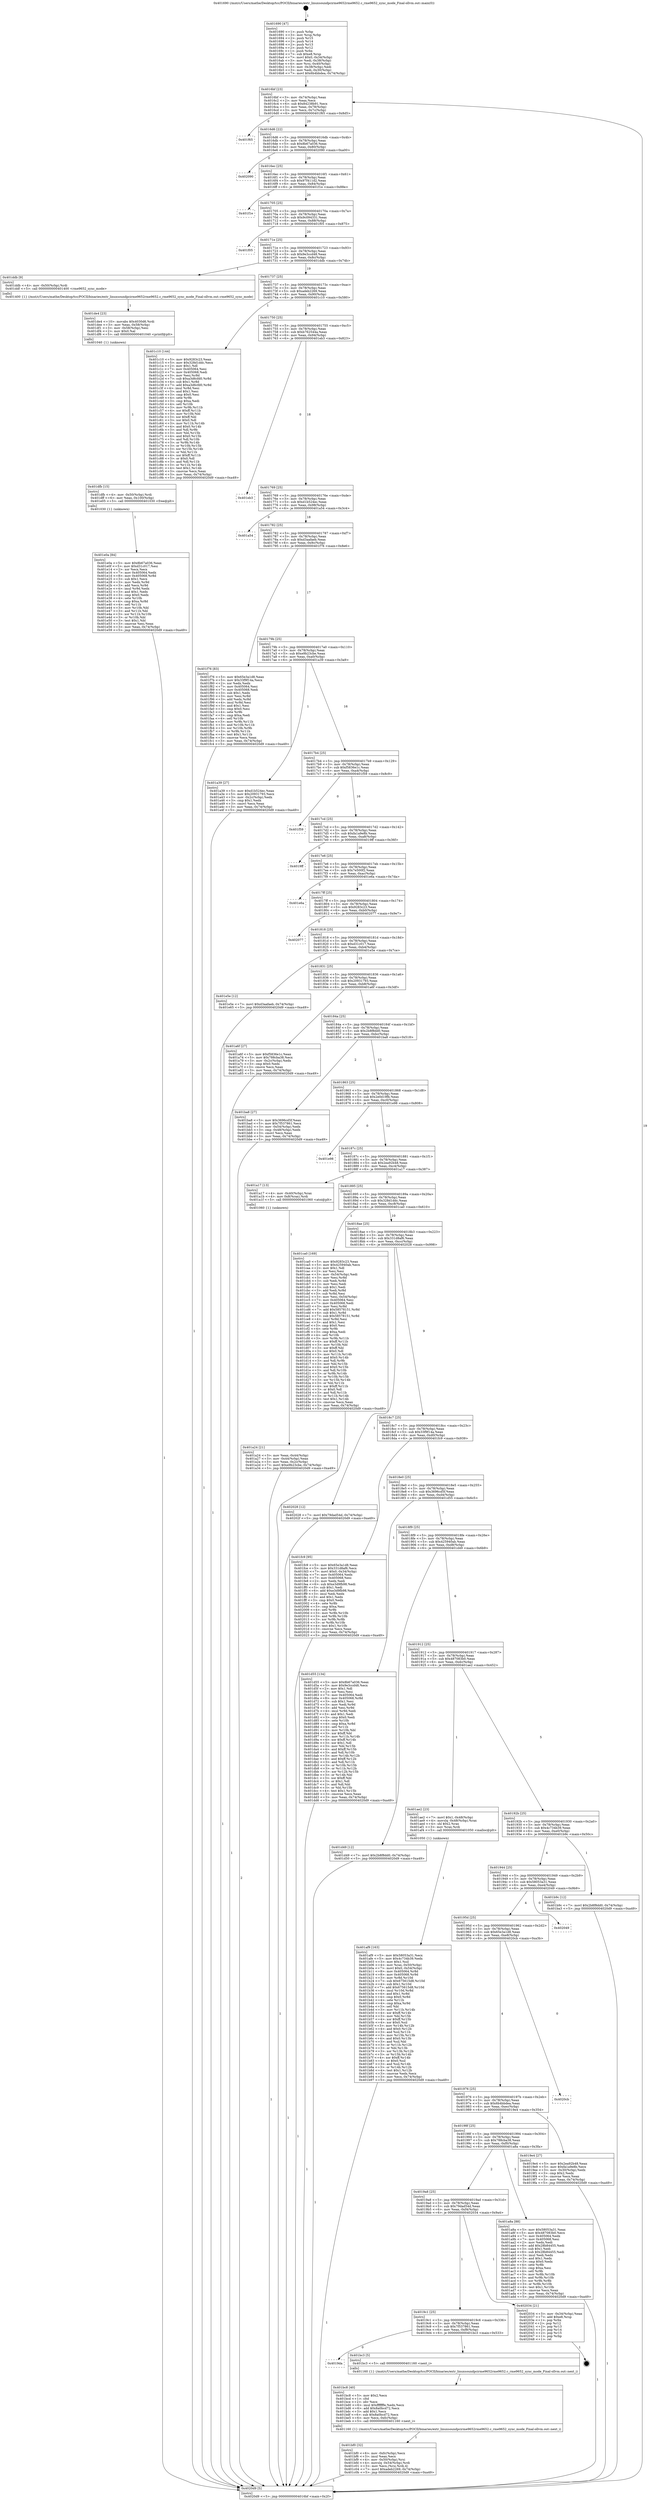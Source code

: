 digraph "0x401690" {
  label = "0x401690 (/mnt/c/Users/mathe/Desktop/tcc/POCII/binaries/extr_linuxsoundpcirme9652rme9652.c_rme9652_sync_mode_Final-ollvm.out::main(0))"
  labelloc = "t"
  node[shape=record]

  Entry [label="",width=0.3,height=0.3,shape=circle,fillcolor=black,style=filled]
  "0x4016bf" [label="{
     0x4016bf [23]\l
     | [instrs]\l
     &nbsp;&nbsp;0x4016bf \<+3\>: mov -0x74(%rbp),%eax\l
     &nbsp;&nbsp;0x4016c2 \<+2\>: mov %eax,%ecx\l
     &nbsp;&nbsp;0x4016c4 \<+6\>: sub $0x84238b91,%ecx\l
     &nbsp;&nbsp;0x4016ca \<+3\>: mov %eax,-0x78(%rbp)\l
     &nbsp;&nbsp;0x4016cd \<+3\>: mov %ecx,-0x7c(%rbp)\l
     &nbsp;&nbsp;0x4016d0 \<+6\>: je 0000000000401f65 \<main+0x8d5\>\l
  }"]
  "0x401f65" [label="{
     0x401f65\l
  }", style=dashed]
  "0x4016d6" [label="{
     0x4016d6 [22]\l
     | [instrs]\l
     &nbsp;&nbsp;0x4016d6 \<+5\>: jmp 00000000004016db \<main+0x4b\>\l
     &nbsp;&nbsp;0x4016db \<+3\>: mov -0x78(%rbp),%eax\l
     &nbsp;&nbsp;0x4016de \<+5\>: sub $0x8b67a036,%eax\l
     &nbsp;&nbsp;0x4016e3 \<+3\>: mov %eax,-0x80(%rbp)\l
     &nbsp;&nbsp;0x4016e6 \<+6\>: je 0000000000402090 \<main+0xa00\>\l
  }"]
  Exit [label="",width=0.3,height=0.3,shape=circle,fillcolor=black,style=filled,peripheries=2]
  "0x402090" [label="{
     0x402090\l
  }", style=dashed]
  "0x4016ec" [label="{
     0x4016ec [25]\l
     | [instrs]\l
     &nbsp;&nbsp;0x4016ec \<+5\>: jmp 00000000004016f1 \<main+0x61\>\l
     &nbsp;&nbsp;0x4016f1 \<+3\>: mov -0x78(%rbp),%eax\l
     &nbsp;&nbsp;0x4016f4 \<+5\>: sub $0x97f411d2,%eax\l
     &nbsp;&nbsp;0x4016f9 \<+6\>: mov %eax,-0x84(%rbp)\l
     &nbsp;&nbsp;0x4016ff \<+6\>: je 0000000000401f1e \<main+0x88e\>\l
  }"]
  "0x401e0a" [label="{
     0x401e0a [84]\l
     | [instrs]\l
     &nbsp;&nbsp;0x401e0a \<+5\>: mov $0x8b67a036,%eax\l
     &nbsp;&nbsp;0x401e0f \<+5\>: mov $0xd31c017,%esi\l
     &nbsp;&nbsp;0x401e14 \<+2\>: xor %ecx,%ecx\l
     &nbsp;&nbsp;0x401e16 \<+7\>: mov 0x405064,%edx\l
     &nbsp;&nbsp;0x401e1d \<+8\>: mov 0x405068,%r8d\l
     &nbsp;&nbsp;0x401e25 \<+3\>: sub $0x1,%ecx\l
     &nbsp;&nbsp;0x401e28 \<+3\>: mov %edx,%r9d\l
     &nbsp;&nbsp;0x401e2b \<+3\>: add %ecx,%r9d\l
     &nbsp;&nbsp;0x401e2e \<+4\>: imul %r9d,%edx\l
     &nbsp;&nbsp;0x401e32 \<+3\>: and $0x1,%edx\l
     &nbsp;&nbsp;0x401e35 \<+3\>: cmp $0x0,%edx\l
     &nbsp;&nbsp;0x401e38 \<+4\>: sete %r10b\l
     &nbsp;&nbsp;0x401e3c \<+4\>: cmp $0xa,%r8d\l
     &nbsp;&nbsp;0x401e40 \<+4\>: setl %r11b\l
     &nbsp;&nbsp;0x401e44 \<+3\>: mov %r10b,%bl\l
     &nbsp;&nbsp;0x401e47 \<+3\>: and %r11b,%bl\l
     &nbsp;&nbsp;0x401e4a \<+3\>: xor %r11b,%r10b\l
     &nbsp;&nbsp;0x401e4d \<+3\>: or %r10b,%bl\l
     &nbsp;&nbsp;0x401e50 \<+3\>: test $0x1,%bl\l
     &nbsp;&nbsp;0x401e53 \<+3\>: cmovne %esi,%eax\l
     &nbsp;&nbsp;0x401e56 \<+3\>: mov %eax,-0x74(%rbp)\l
     &nbsp;&nbsp;0x401e59 \<+5\>: jmp 00000000004020d9 \<main+0xa49\>\l
  }"]
  "0x401f1e" [label="{
     0x401f1e\l
  }", style=dashed]
  "0x401705" [label="{
     0x401705 [25]\l
     | [instrs]\l
     &nbsp;&nbsp;0x401705 \<+5\>: jmp 000000000040170a \<main+0x7a\>\l
     &nbsp;&nbsp;0x40170a \<+3\>: mov -0x78(%rbp),%eax\l
     &nbsp;&nbsp;0x40170d \<+5\>: sub $0x9c094331,%eax\l
     &nbsp;&nbsp;0x401712 \<+6\>: mov %eax,-0x88(%rbp)\l
     &nbsp;&nbsp;0x401718 \<+6\>: je 0000000000401f05 \<main+0x875\>\l
  }"]
  "0x401dfb" [label="{
     0x401dfb [15]\l
     | [instrs]\l
     &nbsp;&nbsp;0x401dfb \<+4\>: mov -0x50(%rbp),%rdi\l
     &nbsp;&nbsp;0x401dff \<+6\>: mov %eax,-0x100(%rbp)\l
     &nbsp;&nbsp;0x401e05 \<+5\>: call 0000000000401030 \<free@plt\>\l
     | [calls]\l
     &nbsp;&nbsp;0x401030 \{1\} (unknown)\l
  }"]
  "0x401f05" [label="{
     0x401f05\l
  }", style=dashed]
  "0x40171e" [label="{
     0x40171e [25]\l
     | [instrs]\l
     &nbsp;&nbsp;0x40171e \<+5\>: jmp 0000000000401723 \<main+0x93\>\l
     &nbsp;&nbsp;0x401723 \<+3\>: mov -0x78(%rbp),%eax\l
     &nbsp;&nbsp;0x401726 \<+5\>: sub $0x9e3ccd48,%eax\l
     &nbsp;&nbsp;0x40172b \<+6\>: mov %eax,-0x8c(%rbp)\l
     &nbsp;&nbsp;0x401731 \<+6\>: je 0000000000401ddb \<main+0x74b\>\l
  }"]
  "0x401de4" [label="{
     0x401de4 [23]\l
     | [instrs]\l
     &nbsp;&nbsp;0x401de4 \<+10\>: movabs $0x4030d6,%rdi\l
     &nbsp;&nbsp;0x401dee \<+3\>: mov %eax,-0x58(%rbp)\l
     &nbsp;&nbsp;0x401df1 \<+3\>: mov -0x58(%rbp),%esi\l
     &nbsp;&nbsp;0x401df4 \<+2\>: mov $0x0,%al\l
     &nbsp;&nbsp;0x401df6 \<+5\>: call 0000000000401040 \<printf@plt\>\l
     | [calls]\l
     &nbsp;&nbsp;0x401040 \{1\} (unknown)\l
  }"]
  "0x401ddb" [label="{
     0x401ddb [9]\l
     | [instrs]\l
     &nbsp;&nbsp;0x401ddb \<+4\>: mov -0x50(%rbp),%rdi\l
     &nbsp;&nbsp;0x401ddf \<+5\>: call 0000000000401400 \<rme9652_sync_mode\>\l
     | [calls]\l
     &nbsp;&nbsp;0x401400 \{1\} (/mnt/c/Users/mathe/Desktop/tcc/POCII/binaries/extr_linuxsoundpcirme9652rme9652.c_rme9652_sync_mode_Final-ollvm.out::rme9652_sync_mode)\l
  }"]
  "0x401737" [label="{
     0x401737 [25]\l
     | [instrs]\l
     &nbsp;&nbsp;0x401737 \<+5\>: jmp 000000000040173c \<main+0xac\>\l
     &nbsp;&nbsp;0x40173c \<+3\>: mov -0x78(%rbp),%eax\l
     &nbsp;&nbsp;0x40173f \<+5\>: sub $0xadeb2269,%eax\l
     &nbsp;&nbsp;0x401744 \<+6\>: mov %eax,-0x90(%rbp)\l
     &nbsp;&nbsp;0x40174a \<+6\>: je 0000000000401c10 \<main+0x580\>\l
  }"]
  "0x401bf0" [label="{
     0x401bf0 [32]\l
     | [instrs]\l
     &nbsp;&nbsp;0x401bf0 \<+6\>: mov -0xfc(%rbp),%ecx\l
     &nbsp;&nbsp;0x401bf6 \<+3\>: imul %eax,%ecx\l
     &nbsp;&nbsp;0x401bf9 \<+4\>: mov -0x50(%rbp),%rsi\l
     &nbsp;&nbsp;0x401bfd \<+4\>: movslq -0x54(%rbp),%rdi\l
     &nbsp;&nbsp;0x401c01 \<+3\>: mov %ecx,(%rsi,%rdi,4)\l
     &nbsp;&nbsp;0x401c04 \<+7\>: movl $0xadeb2269,-0x74(%rbp)\l
     &nbsp;&nbsp;0x401c0b \<+5\>: jmp 00000000004020d9 \<main+0xa49\>\l
  }"]
  "0x401c10" [label="{
     0x401c10 [144]\l
     | [instrs]\l
     &nbsp;&nbsp;0x401c10 \<+5\>: mov $0x9283c23,%eax\l
     &nbsp;&nbsp;0x401c15 \<+5\>: mov $0x328d1ddc,%ecx\l
     &nbsp;&nbsp;0x401c1a \<+2\>: mov $0x1,%dl\l
     &nbsp;&nbsp;0x401c1c \<+7\>: mov 0x405064,%esi\l
     &nbsp;&nbsp;0x401c23 \<+7\>: mov 0x405068,%edi\l
     &nbsp;&nbsp;0x401c2a \<+3\>: mov %esi,%r8d\l
     &nbsp;&nbsp;0x401c2d \<+7\>: sub $0xa3d6cfd0,%r8d\l
     &nbsp;&nbsp;0x401c34 \<+4\>: sub $0x1,%r8d\l
     &nbsp;&nbsp;0x401c38 \<+7\>: add $0xa3d6cfd0,%r8d\l
     &nbsp;&nbsp;0x401c3f \<+4\>: imul %r8d,%esi\l
     &nbsp;&nbsp;0x401c43 \<+3\>: and $0x1,%esi\l
     &nbsp;&nbsp;0x401c46 \<+3\>: cmp $0x0,%esi\l
     &nbsp;&nbsp;0x401c49 \<+4\>: sete %r9b\l
     &nbsp;&nbsp;0x401c4d \<+3\>: cmp $0xa,%edi\l
     &nbsp;&nbsp;0x401c50 \<+4\>: setl %r10b\l
     &nbsp;&nbsp;0x401c54 \<+3\>: mov %r9b,%r11b\l
     &nbsp;&nbsp;0x401c57 \<+4\>: xor $0xff,%r11b\l
     &nbsp;&nbsp;0x401c5b \<+3\>: mov %r10b,%bl\l
     &nbsp;&nbsp;0x401c5e \<+3\>: xor $0xff,%bl\l
     &nbsp;&nbsp;0x401c61 \<+3\>: xor $0x0,%dl\l
     &nbsp;&nbsp;0x401c64 \<+3\>: mov %r11b,%r14b\l
     &nbsp;&nbsp;0x401c67 \<+4\>: and $0x0,%r14b\l
     &nbsp;&nbsp;0x401c6b \<+3\>: and %dl,%r9b\l
     &nbsp;&nbsp;0x401c6e \<+3\>: mov %bl,%r15b\l
     &nbsp;&nbsp;0x401c71 \<+4\>: and $0x0,%r15b\l
     &nbsp;&nbsp;0x401c75 \<+3\>: and %dl,%r10b\l
     &nbsp;&nbsp;0x401c78 \<+3\>: or %r9b,%r14b\l
     &nbsp;&nbsp;0x401c7b \<+3\>: or %r10b,%r15b\l
     &nbsp;&nbsp;0x401c7e \<+3\>: xor %r15b,%r14b\l
     &nbsp;&nbsp;0x401c81 \<+3\>: or %bl,%r11b\l
     &nbsp;&nbsp;0x401c84 \<+4\>: xor $0xff,%r11b\l
     &nbsp;&nbsp;0x401c88 \<+3\>: or $0x0,%dl\l
     &nbsp;&nbsp;0x401c8b \<+3\>: and %dl,%r11b\l
     &nbsp;&nbsp;0x401c8e \<+3\>: or %r11b,%r14b\l
     &nbsp;&nbsp;0x401c91 \<+4\>: test $0x1,%r14b\l
     &nbsp;&nbsp;0x401c95 \<+3\>: cmovne %ecx,%eax\l
     &nbsp;&nbsp;0x401c98 \<+3\>: mov %eax,-0x74(%rbp)\l
     &nbsp;&nbsp;0x401c9b \<+5\>: jmp 00000000004020d9 \<main+0xa49\>\l
  }"]
  "0x401750" [label="{
     0x401750 [25]\l
     | [instrs]\l
     &nbsp;&nbsp;0x401750 \<+5\>: jmp 0000000000401755 \<main+0xc5\>\l
     &nbsp;&nbsp;0x401755 \<+3\>: mov -0x78(%rbp),%eax\l
     &nbsp;&nbsp;0x401758 \<+5\>: sub $0xb762544a,%eax\l
     &nbsp;&nbsp;0x40175d \<+6\>: mov %eax,-0x94(%rbp)\l
     &nbsp;&nbsp;0x401763 \<+6\>: je 0000000000401eb3 \<main+0x823\>\l
  }"]
  "0x401bc8" [label="{
     0x401bc8 [40]\l
     | [instrs]\l
     &nbsp;&nbsp;0x401bc8 \<+5\>: mov $0x2,%ecx\l
     &nbsp;&nbsp;0x401bcd \<+1\>: cltd\l
     &nbsp;&nbsp;0x401bce \<+2\>: idiv %ecx\l
     &nbsp;&nbsp;0x401bd0 \<+6\>: imul $0xfffffffe,%edx,%ecx\l
     &nbsp;&nbsp;0x401bd6 \<+6\>: add $0x8a0bcd72,%ecx\l
     &nbsp;&nbsp;0x401bdc \<+3\>: add $0x1,%ecx\l
     &nbsp;&nbsp;0x401bdf \<+6\>: sub $0x8a0bcd72,%ecx\l
     &nbsp;&nbsp;0x401be5 \<+6\>: mov %ecx,-0xfc(%rbp)\l
     &nbsp;&nbsp;0x401beb \<+5\>: call 0000000000401160 \<next_i\>\l
     | [calls]\l
     &nbsp;&nbsp;0x401160 \{1\} (/mnt/c/Users/mathe/Desktop/tcc/POCII/binaries/extr_linuxsoundpcirme9652rme9652.c_rme9652_sync_mode_Final-ollvm.out::next_i)\l
  }"]
  "0x401eb3" [label="{
     0x401eb3\l
  }", style=dashed]
  "0x401769" [label="{
     0x401769 [25]\l
     | [instrs]\l
     &nbsp;&nbsp;0x401769 \<+5\>: jmp 000000000040176e \<main+0xde\>\l
     &nbsp;&nbsp;0x40176e \<+3\>: mov -0x78(%rbp),%eax\l
     &nbsp;&nbsp;0x401771 \<+5\>: sub $0xd1b524ec,%eax\l
     &nbsp;&nbsp;0x401776 \<+6\>: mov %eax,-0x98(%rbp)\l
     &nbsp;&nbsp;0x40177c \<+6\>: je 0000000000401a54 \<main+0x3c4\>\l
  }"]
  "0x4019da" [label="{
     0x4019da\l
  }", style=dashed]
  "0x401a54" [label="{
     0x401a54\l
  }", style=dashed]
  "0x401782" [label="{
     0x401782 [25]\l
     | [instrs]\l
     &nbsp;&nbsp;0x401782 \<+5\>: jmp 0000000000401787 \<main+0xf7\>\l
     &nbsp;&nbsp;0x401787 \<+3\>: mov -0x78(%rbp),%eax\l
     &nbsp;&nbsp;0x40178a \<+5\>: sub $0xd3aafaeb,%eax\l
     &nbsp;&nbsp;0x40178f \<+6\>: mov %eax,-0x9c(%rbp)\l
     &nbsp;&nbsp;0x401795 \<+6\>: je 0000000000401f76 \<main+0x8e6\>\l
  }"]
  "0x401bc3" [label="{
     0x401bc3 [5]\l
     | [instrs]\l
     &nbsp;&nbsp;0x401bc3 \<+5\>: call 0000000000401160 \<next_i\>\l
     | [calls]\l
     &nbsp;&nbsp;0x401160 \{1\} (/mnt/c/Users/mathe/Desktop/tcc/POCII/binaries/extr_linuxsoundpcirme9652rme9652.c_rme9652_sync_mode_Final-ollvm.out::next_i)\l
  }"]
  "0x401f76" [label="{
     0x401f76 [83]\l
     | [instrs]\l
     &nbsp;&nbsp;0x401f76 \<+5\>: mov $0x65e3a1d8,%eax\l
     &nbsp;&nbsp;0x401f7b \<+5\>: mov $0x33f9f14a,%ecx\l
     &nbsp;&nbsp;0x401f80 \<+2\>: xor %edx,%edx\l
     &nbsp;&nbsp;0x401f82 \<+7\>: mov 0x405064,%esi\l
     &nbsp;&nbsp;0x401f89 \<+7\>: mov 0x405068,%edi\l
     &nbsp;&nbsp;0x401f90 \<+3\>: sub $0x1,%edx\l
     &nbsp;&nbsp;0x401f93 \<+3\>: mov %esi,%r8d\l
     &nbsp;&nbsp;0x401f96 \<+3\>: add %edx,%r8d\l
     &nbsp;&nbsp;0x401f99 \<+4\>: imul %r8d,%esi\l
     &nbsp;&nbsp;0x401f9d \<+3\>: and $0x1,%esi\l
     &nbsp;&nbsp;0x401fa0 \<+3\>: cmp $0x0,%esi\l
     &nbsp;&nbsp;0x401fa3 \<+4\>: sete %r9b\l
     &nbsp;&nbsp;0x401fa7 \<+3\>: cmp $0xa,%edi\l
     &nbsp;&nbsp;0x401faa \<+4\>: setl %r10b\l
     &nbsp;&nbsp;0x401fae \<+3\>: mov %r9b,%r11b\l
     &nbsp;&nbsp;0x401fb1 \<+3\>: and %r10b,%r11b\l
     &nbsp;&nbsp;0x401fb4 \<+3\>: xor %r10b,%r9b\l
     &nbsp;&nbsp;0x401fb7 \<+3\>: or %r9b,%r11b\l
     &nbsp;&nbsp;0x401fba \<+4\>: test $0x1,%r11b\l
     &nbsp;&nbsp;0x401fbe \<+3\>: cmovne %ecx,%eax\l
     &nbsp;&nbsp;0x401fc1 \<+3\>: mov %eax,-0x74(%rbp)\l
     &nbsp;&nbsp;0x401fc4 \<+5\>: jmp 00000000004020d9 \<main+0xa49\>\l
  }"]
  "0x40179b" [label="{
     0x40179b [25]\l
     | [instrs]\l
     &nbsp;&nbsp;0x40179b \<+5\>: jmp 00000000004017a0 \<main+0x110\>\l
     &nbsp;&nbsp;0x4017a0 \<+3\>: mov -0x78(%rbp),%eax\l
     &nbsp;&nbsp;0x4017a3 \<+5\>: sub $0xe9b23cbe,%eax\l
     &nbsp;&nbsp;0x4017a8 \<+6\>: mov %eax,-0xa0(%rbp)\l
     &nbsp;&nbsp;0x4017ae \<+6\>: je 0000000000401a39 \<main+0x3a9\>\l
  }"]
  "0x4019c1" [label="{
     0x4019c1 [25]\l
     | [instrs]\l
     &nbsp;&nbsp;0x4019c1 \<+5\>: jmp 00000000004019c6 \<main+0x336\>\l
     &nbsp;&nbsp;0x4019c6 \<+3\>: mov -0x78(%rbp),%eax\l
     &nbsp;&nbsp;0x4019c9 \<+5\>: sub $0x7f537861,%eax\l
     &nbsp;&nbsp;0x4019ce \<+6\>: mov %eax,-0xf8(%rbp)\l
     &nbsp;&nbsp;0x4019d4 \<+6\>: je 0000000000401bc3 \<main+0x533\>\l
  }"]
  "0x401a39" [label="{
     0x401a39 [27]\l
     | [instrs]\l
     &nbsp;&nbsp;0x401a39 \<+5\>: mov $0xd1b524ec,%eax\l
     &nbsp;&nbsp;0x401a3e \<+5\>: mov $0x20931793,%ecx\l
     &nbsp;&nbsp;0x401a43 \<+3\>: mov -0x2c(%rbp),%edx\l
     &nbsp;&nbsp;0x401a46 \<+3\>: cmp $0x1,%edx\l
     &nbsp;&nbsp;0x401a49 \<+3\>: cmovl %ecx,%eax\l
     &nbsp;&nbsp;0x401a4c \<+3\>: mov %eax,-0x74(%rbp)\l
     &nbsp;&nbsp;0x401a4f \<+5\>: jmp 00000000004020d9 \<main+0xa49\>\l
  }"]
  "0x4017b4" [label="{
     0x4017b4 [25]\l
     | [instrs]\l
     &nbsp;&nbsp;0x4017b4 \<+5\>: jmp 00000000004017b9 \<main+0x129\>\l
     &nbsp;&nbsp;0x4017b9 \<+3\>: mov -0x78(%rbp),%eax\l
     &nbsp;&nbsp;0x4017bc \<+5\>: sub $0xf5836e1c,%eax\l
     &nbsp;&nbsp;0x4017c1 \<+6\>: mov %eax,-0xa4(%rbp)\l
     &nbsp;&nbsp;0x4017c7 \<+6\>: je 0000000000401f59 \<main+0x8c9\>\l
  }"]
  "0x402034" [label="{
     0x402034 [21]\l
     | [instrs]\l
     &nbsp;&nbsp;0x402034 \<+3\>: mov -0x34(%rbp),%eax\l
     &nbsp;&nbsp;0x402037 \<+7\>: add $0xe8,%rsp\l
     &nbsp;&nbsp;0x40203e \<+1\>: pop %rbx\l
     &nbsp;&nbsp;0x40203f \<+2\>: pop %r12\l
     &nbsp;&nbsp;0x402041 \<+2\>: pop %r13\l
     &nbsp;&nbsp;0x402043 \<+2\>: pop %r14\l
     &nbsp;&nbsp;0x402045 \<+2\>: pop %r15\l
     &nbsp;&nbsp;0x402047 \<+1\>: pop %rbp\l
     &nbsp;&nbsp;0x402048 \<+1\>: ret\l
  }"]
  "0x401f59" [label="{
     0x401f59\l
  }", style=dashed]
  "0x4017cd" [label="{
     0x4017cd [25]\l
     | [instrs]\l
     &nbsp;&nbsp;0x4017cd \<+5\>: jmp 00000000004017d2 \<main+0x142\>\l
     &nbsp;&nbsp;0x4017d2 \<+3\>: mov -0x78(%rbp),%eax\l
     &nbsp;&nbsp;0x4017d5 \<+5\>: sub $0xfa1a9e8b,%eax\l
     &nbsp;&nbsp;0x4017da \<+6\>: mov %eax,-0xa8(%rbp)\l
     &nbsp;&nbsp;0x4017e0 \<+6\>: je 00000000004019ff \<main+0x36f\>\l
  }"]
  "0x401af9" [label="{
     0x401af9 [163]\l
     | [instrs]\l
     &nbsp;&nbsp;0x401af9 \<+5\>: mov $0x58053a31,%ecx\l
     &nbsp;&nbsp;0x401afe \<+5\>: mov $0x4c734b39,%edx\l
     &nbsp;&nbsp;0x401b03 \<+3\>: mov $0x1,%sil\l
     &nbsp;&nbsp;0x401b06 \<+4\>: mov %rax,-0x50(%rbp)\l
     &nbsp;&nbsp;0x401b0a \<+7\>: movl $0x0,-0x54(%rbp)\l
     &nbsp;&nbsp;0x401b11 \<+8\>: mov 0x405064,%r8d\l
     &nbsp;&nbsp;0x401b19 \<+8\>: mov 0x405068,%r9d\l
     &nbsp;&nbsp;0x401b21 \<+3\>: mov %r8d,%r10d\l
     &nbsp;&nbsp;0x401b24 \<+7\>: sub $0x675615d8,%r10d\l
     &nbsp;&nbsp;0x401b2b \<+4\>: sub $0x1,%r10d\l
     &nbsp;&nbsp;0x401b2f \<+7\>: add $0x675615d8,%r10d\l
     &nbsp;&nbsp;0x401b36 \<+4\>: imul %r10d,%r8d\l
     &nbsp;&nbsp;0x401b3a \<+4\>: and $0x1,%r8d\l
     &nbsp;&nbsp;0x401b3e \<+4\>: cmp $0x0,%r8d\l
     &nbsp;&nbsp;0x401b42 \<+4\>: sete %r11b\l
     &nbsp;&nbsp;0x401b46 \<+4\>: cmp $0xa,%r9d\l
     &nbsp;&nbsp;0x401b4a \<+3\>: setl %bl\l
     &nbsp;&nbsp;0x401b4d \<+3\>: mov %r11b,%r14b\l
     &nbsp;&nbsp;0x401b50 \<+4\>: xor $0xff,%r14b\l
     &nbsp;&nbsp;0x401b54 \<+3\>: mov %bl,%r15b\l
     &nbsp;&nbsp;0x401b57 \<+4\>: xor $0xff,%r15b\l
     &nbsp;&nbsp;0x401b5b \<+4\>: xor $0x0,%sil\l
     &nbsp;&nbsp;0x401b5f \<+3\>: mov %r14b,%r12b\l
     &nbsp;&nbsp;0x401b62 \<+4\>: and $0x0,%r12b\l
     &nbsp;&nbsp;0x401b66 \<+3\>: and %sil,%r11b\l
     &nbsp;&nbsp;0x401b69 \<+3\>: mov %r15b,%r13b\l
     &nbsp;&nbsp;0x401b6c \<+4\>: and $0x0,%r13b\l
     &nbsp;&nbsp;0x401b70 \<+3\>: and %sil,%bl\l
     &nbsp;&nbsp;0x401b73 \<+3\>: or %r11b,%r12b\l
     &nbsp;&nbsp;0x401b76 \<+3\>: or %bl,%r13b\l
     &nbsp;&nbsp;0x401b79 \<+3\>: xor %r13b,%r12b\l
     &nbsp;&nbsp;0x401b7c \<+3\>: or %r15b,%r14b\l
     &nbsp;&nbsp;0x401b7f \<+4\>: xor $0xff,%r14b\l
     &nbsp;&nbsp;0x401b83 \<+4\>: or $0x0,%sil\l
     &nbsp;&nbsp;0x401b87 \<+3\>: and %sil,%r14b\l
     &nbsp;&nbsp;0x401b8a \<+3\>: or %r14b,%r12b\l
     &nbsp;&nbsp;0x401b8d \<+4\>: test $0x1,%r12b\l
     &nbsp;&nbsp;0x401b91 \<+3\>: cmovne %edx,%ecx\l
     &nbsp;&nbsp;0x401b94 \<+3\>: mov %ecx,-0x74(%rbp)\l
     &nbsp;&nbsp;0x401b97 \<+5\>: jmp 00000000004020d9 \<main+0xa49\>\l
  }"]
  "0x4019ff" [label="{
     0x4019ff\l
  }", style=dashed]
  "0x4017e6" [label="{
     0x4017e6 [25]\l
     | [instrs]\l
     &nbsp;&nbsp;0x4017e6 \<+5\>: jmp 00000000004017eb \<main+0x15b\>\l
     &nbsp;&nbsp;0x4017eb \<+3\>: mov -0x78(%rbp),%eax\l
     &nbsp;&nbsp;0x4017ee \<+5\>: sub $0x7e500f2,%eax\l
     &nbsp;&nbsp;0x4017f3 \<+6\>: mov %eax,-0xac(%rbp)\l
     &nbsp;&nbsp;0x4017f9 \<+6\>: je 0000000000401e6a \<main+0x7da\>\l
  }"]
  "0x4019a8" [label="{
     0x4019a8 [25]\l
     | [instrs]\l
     &nbsp;&nbsp;0x4019a8 \<+5\>: jmp 00000000004019ad \<main+0x31d\>\l
     &nbsp;&nbsp;0x4019ad \<+3\>: mov -0x78(%rbp),%eax\l
     &nbsp;&nbsp;0x4019b0 \<+5\>: sub $0x79dad54d,%eax\l
     &nbsp;&nbsp;0x4019b5 \<+6\>: mov %eax,-0xf4(%rbp)\l
     &nbsp;&nbsp;0x4019bb \<+6\>: je 0000000000402034 \<main+0x9a4\>\l
  }"]
  "0x401e6a" [label="{
     0x401e6a\l
  }", style=dashed]
  "0x4017ff" [label="{
     0x4017ff [25]\l
     | [instrs]\l
     &nbsp;&nbsp;0x4017ff \<+5\>: jmp 0000000000401804 \<main+0x174\>\l
     &nbsp;&nbsp;0x401804 \<+3\>: mov -0x78(%rbp),%eax\l
     &nbsp;&nbsp;0x401807 \<+5\>: sub $0x9283c23,%eax\l
     &nbsp;&nbsp;0x40180c \<+6\>: mov %eax,-0xb0(%rbp)\l
     &nbsp;&nbsp;0x401812 \<+6\>: je 0000000000402077 \<main+0x9e7\>\l
  }"]
  "0x401a8a" [label="{
     0x401a8a [88]\l
     | [instrs]\l
     &nbsp;&nbsp;0x401a8a \<+5\>: mov $0x58053a31,%eax\l
     &nbsp;&nbsp;0x401a8f \<+5\>: mov $0x487083b0,%ecx\l
     &nbsp;&nbsp;0x401a94 \<+7\>: mov 0x405064,%edx\l
     &nbsp;&nbsp;0x401a9b \<+7\>: mov 0x405068,%esi\l
     &nbsp;&nbsp;0x401aa2 \<+2\>: mov %edx,%edi\l
     &nbsp;&nbsp;0x401aa4 \<+6\>: add $0x28b84455,%edi\l
     &nbsp;&nbsp;0x401aaa \<+3\>: sub $0x1,%edi\l
     &nbsp;&nbsp;0x401aad \<+6\>: sub $0x28b84455,%edi\l
     &nbsp;&nbsp;0x401ab3 \<+3\>: imul %edi,%edx\l
     &nbsp;&nbsp;0x401ab6 \<+3\>: and $0x1,%edx\l
     &nbsp;&nbsp;0x401ab9 \<+3\>: cmp $0x0,%edx\l
     &nbsp;&nbsp;0x401abc \<+4\>: sete %r8b\l
     &nbsp;&nbsp;0x401ac0 \<+3\>: cmp $0xa,%esi\l
     &nbsp;&nbsp;0x401ac3 \<+4\>: setl %r9b\l
     &nbsp;&nbsp;0x401ac7 \<+3\>: mov %r8b,%r10b\l
     &nbsp;&nbsp;0x401aca \<+3\>: and %r9b,%r10b\l
     &nbsp;&nbsp;0x401acd \<+3\>: xor %r9b,%r8b\l
     &nbsp;&nbsp;0x401ad0 \<+3\>: or %r8b,%r10b\l
     &nbsp;&nbsp;0x401ad3 \<+4\>: test $0x1,%r10b\l
     &nbsp;&nbsp;0x401ad7 \<+3\>: cmovne %ecx,%eax\l
     &nbsp;&nbsp;0x401ada \<+3\>: mov %eax,-0x74(%rbp)\l
     &nbsp;&nbsp;0x401add \<+5\>: jmp 00000000004020d9 \<main+0xa49\>\l
  }"]
  "0x402077" [label="{
     0x402077\l
  }", style=dashed]
  "0x401818" [label="{
     0x401818 [25]\l
     | [instrs]\l
     &nbsp;&nbsp;0x401818 \<+5\>: jmp 000000000040181d \<main+0x18d\>\l
     &nbsp;&nbsp;0x40181d \<+3\>: mov -0x78(%rbp),%eax\l
     &nbsp;&nbsp;0x401820 \<+5\>: sub $0xd31c017,%eax\l
     &nbsp;&nbsp;0x401825 \<+6\>: mov %eax,-0xb4(%rbp)\l
     &nbsp;&nbsp;0x40182b \<+6\>: je 0000000000401e5e \<main+0x7ce\>\l
  }"]
  "0x401a24" [label="{
     0x401a24 [21]\l
     | [instrs]\l
     &nbsp;&nbsp;0x401a24 \<+3\>: mov %eax,-0x44(%rbp)\l
     &nbsp;&nbsp;0x401a27 \<+3\>: mov -0x44(%rbp),%eax\l
     &nbsp;&nbsp;0x401a2a \<+3\>: mov %eax,-0x2c(%rbp)\l
     &nbsp;&nbsp;0x401a2d \<+7\>: movl $0xe9b23cbe,-0x74(%rbp)\l
     &nbsp;&nbsp;0x401a34 \<+5\>: jmp 00000000004020d9 \<main+0xa49\>\l
  }"]
  "0x401e5e" [label="{
     0x401e5e [12]\l
     | [instrs]\l
     &nbsp;&nbsp;0x401e5e \<+7\>: movl $0xd3aafaeb,-0x74(%rbp)\l
     &nbsp;&nbsp;0x401e65 \<+5\>: jmp 00000000004020d9 \<main+0xa49\>\l
  }"]
  "0x401831" [label="{
     0x401831 [25]\l
     | [instrs]\l
     &nbsp;&nbsp;0x401831 \<+5\>: jmp 0000000000401836 \<main+0x1a6\>\l
     &nbsp;&nbsp;0x401836 \<+3\>: mov -0x78(%rbp),%eax\l
     &nbsp;&nbsp;0x401839 \<+5\>: sub $0x20931793,%eax\l
     &nbsp;&nbsp;0x40183e \<+6\>: mov %eax,-0xb8(%rbp)\l
     &nbsp;&nbsp;0x401844 \<+6\>: je 0000000000401a6f \<main+0x3df\>\l
  }"]
  "0x401690" [label="{
     0x401690 [47]\l
     | [instrs]\l
     &nbsp;&nbsp;0x401690 \<+1\>: push %rbp\l
     &nbsp;&nbsp;0x401691 \<+3\>: mov %rsp,%rbp\l
     &nbsp;&nbsp;0x401694 \<+2\>: push %r15\l
     &nbsp;&nbsp;0x401696 \<+2\>: push %r14\l
     &nbsp;&nbsp;0x401698 \<+2\>: push %r13\l
     &nbsp;&nbsp;0x40169a \<+2\>: push %r12\l
     &nbsp;&nbsp;0x40169c \<+1\>: push %rbx\l
     &nbsp;&nbsp;0x40169d \<+7\>: sub $0xe8,%rsp\l
     &nbsp;&nbsp;0x4016a4 \<+7\>: movl $0x0,-0x34(%rbp)\l
     &nbsp;&nbsp;0x4016ab \<+3\>: mov %edi,-0x38(%rbp)\l
     &nbsp;&nbsp;0x4016ae \<+4\>: mov %rsi,-0x40(%rbp)\l
     &nbsp;&nbsp;0x4016b2 \<+3\>: mov -0x38(%rbp),%edi\l
     &nbsp;&nbsp;0x4016b5 \<+3\>: mov %edi,-0x30(%rbp)\l
     &nbsp;&nbsp;0x4016b8 \<+7\>: movl $0x6b4bbdea,-0x74(%rbp)\l
  }"]
  "0x401a6f" [label="{
     0x401a6f [27]\l
     | [instrs]\l
     &nbsp;&nbsp;0x401a6f \<+5\>: mov $0xf5836e1c,%eax\l
     &nbsp;&nbsp;0x401a74 \<+5\>: mov $0x788cba38,%ecx\l
     &nbsp;&nbsp;0x401a79 \<+3\>: mov -0x2c(%rbp),%edx\l
     &nbsp;&nbsp;0x401a7c \<+3\>: cmp $0x0,%edx\l
     &nbsp;&nbsp;0x401a7f \<+3\>: cmove %ecx,%eax\l
     &nbsp;&nbsp;0x401a82 \<+3\>: mov %eax,-0x74(%rbp)\l
     &nbsp;&nbsp;0x401a85 \<+5\>: jmp 00000000004020d9 \<main+0xa49\>\l
  }"]
  "0x40184a" [label="{
     0x40184a [25]\l
     | [instrs]\l
     &nbsp;&nbsp;0x40184a \<+5\>: jmp 000000000040184f \<main+0x1bf\>\l
     &nbsp;&nbsp;0x40184f \<+3\>: mov -0x78(%rbp),%eax\l
     &nbsp;&nbsp;0x401852 \<+5\>: sub $0x2b8f8dd0,%eax\l
     &nbsp;&nbsp;0x401857 \<+6\>: mov %eax,-0xbc(%rbp)\l
     &nbsp;&nbsp;0x40185d \<+6\>: je 0000000000401ba8 \<main+0x518\>\l
  }"]
  "0x4020d9" [label="{
     0x4020d9 [5]\l
     | [instrs]\l
     &nbsp;&nbsp;0x4020d9 \<+5\>: jmp 00000000004016bf \<main+0x2f\>\l
  }"]
  "0x401ba8" [label="{
     0x401ba8 [27]\l
     | [instrs]\l
     &nbsp;&nbsp;0x401ba8 \<+5\>: mov $0x3696cd5f,%eax\l
     &nbsp;&nbsp;0x401bad \<+5\>: mov $0x7f537861,%ecx\l
     &nbsp;&nbsp;0x401bb2 \<+3\>: mov -0x54(%rbp),%edx\l
     &nbsp;&nbsp;0x401bb5 \<+3\>: cmp -0x48(%rbp),%edx\l
     &nbsp;&nbsp;0x401bb8 \<+3\>: cmovl %ecx,%eax\l
     &nbsp;&nbsp;0x401bbb \<+3\>: mov %eax,-0x74(%rbp)\l
     &nbsp;&nbsp;0x401bbe \<+5\>: jmp 00000000004020d9 \<main+0xa49\>\l
  }"]
  "0x401863" [label="{
     0x401863 [25]\l
     | [instrs]\l
     &nbsp;&nbsp;0x401863 \<+5\>: jmp 0000000000401868 \<main+0x1d8\>\l
     &nbsp;&nbsp;0x401868 \<+3\>: mov -0x78(%rbp),%eax\l
     &nbsp;&nbsp;0x40186b \<+5\>: sub $0x2e0d19fb,%eax\l
     &nbsp;&nbsp;0x401870 \<+6\>: mov %eax,-0xc0(%rbp)\l
     &nbsp;&nbsp;0x401876 \<+6\>: je 0000000000401e98 \<main+0x808\>\l
  }"]
  "0x40198f" [label="{
     0x40198f [25]\l
     | [instrs]\l
     &nbsp;&nbsp;0x40198f \<+5\>: jmp 0000000000401994 \<main+0x304\>\l
     &nbsp;&nbsp;0x401994 \<+3\>: mov -0x78(%rbp),%eax\l
     &nbsp;&nbsp;0x401997 \<+5\>: sub $0x788cba38,%eax\l
     &nbsp;&nbsp;0x40199c \<+6\>: mov %eax,-0xf0(%rbp)\l
     &nbsp;&nbsp;0x4019a2 \<+6\>: je 0000000000401a8a \<main+0x3fa\>\l
  }"]
  "0x401e98" [label="{
     0x401e98\l
  }", style=dashed]
  "0x40187c" [label="{
     0x40187c [25]\l
     | [instrs]\l
     &nbsp;&nbsp;0x40187c \<+5\>: jmp 0000000000401881 \<main+0x1f1\>\l
     &nbsp;&nbsp;0x401881 \<+3\>: mov -0x78(%rbp),%eax\l
     &nbsp;&nbsp;0x401884 \<+5\>: sub $0x2ea92b48,%eax\l
     &nbsp;&nbsp;0x401889 \<+6\>: mov %eax,-0xc4(%rbp)\l
     &nbsp;&nbsp;0x40188f \<+6\>: je 0000000000401a17 \<main+0x387\>\l
  }"]
  "0x4019e4" [label="{
     0x4019e4 [27]\l
     | [instrs]\l
     &nbsp;&nbsp;0x4019e4 \<+5\>: mov $0x2ea92b48,%eax\l
     &nbsp;&nbsp;0x4019e9 \<+5\>: mov $0xfa1a9e8b,%ecx\l
     &nbsp;&nbsp;0x4019ee \<+3\>: mov -0x30(%rbp),%edx\l
     &nbsp;&nbsp;0x4019f1 \<+3\>: cmp $0x2,%edx\l
     &nbsp;&nbsp;0x4019f4 \<+3\>: cmovne %ecx,%eax\l
     &nbsp;&nbsp;0x4019f7 \<+3\>: mov %eax,-0x74(%rbp)\l
     &nbsp;&nbsp;0x4019fa \<+5\>: jmp 00000000004020d9 \<main+0xa49\>\l
  }"]
  "0x401a17" [label="{
     0x401a17 [13]\l
     | [instrs]\l
     &nbsp;&nbsp;0x401a17 \<+4\>: mov -0x40(%rbp),%rax\l
     &nbsp;&nbsp;0x401a1b \<+4\>: mov 0x8(%rax),%rdi\l
     &nbsp;&nbsp;0x401a1f \<+5\>: call 0000000000401060 \<atoi@plt\>\l
     | [calls]\l
     &nbsp;&nbsp;0x401060 \{1\} (unknown)\l
  }"]
  "0x401895" [label="{
     0x401895 [25]\l
     | [instrs]\l
     &nbsp;&nbsp;0x401895 \<+5\>: jmp 000000000040189a \<main+0x20a\>\l
     &nbsp;&nbsp;0x40189a \<+3\>: mov -0x78(%rbp),%eax\l
     &nbsp;&nbsp;0x40189d \<+5\>: sub $0x328d1ddc,%eax\l
     &nbsp;&nbsp;0x4018a2 \<+6\>: mov %eax,-0xc8(%rbp)\l
     &nbsp;&nbsp;0x4018a8 \<+6\>: je 0000000000401ca0 \<main+0x610\>\l
  }"]
  "0x401976" [label="{
     0x401976 [25]\l
     | [instrs]\l
     &nbsp;&nbsp;0x401976 \<+5\>: jmp 000000000040197b \<main+0x2eb\>\l
     &nbsp;&nbsp;0x40197b \<+3\>: mov -0x78(%rbp),%eax\l
     &nbsp;&nbsp;0x40197e \<+5\>: sub $0x6b4bbdea,%eax\l
     &nbsp;&nbsp;0x401983 \<+6\>: mov %eax,-0xec(%rbp)\l
     &nbsp;&nbsp;0x401989 \<+6\>: je 00000000004019e4 \<main+0x354\>\l
  }"]
  "0x401ca0" [label="{
     0x401ca0 [169]\l
     | [instrs]\l
     &nbsp;&nbsp;0x401ca0 \<+5\>: mov $0x9283c23,%eax\l
     &nbsp;&nbsp;0x401ca5 \<+5\>: mov $0x425940ab,%ecx\l
     &nbsp;&nbsp;0x401caa \<+2\>: mov $0x1,%dl\l
     &nbsp;&nbsp;0x401cac \<+2\>: xor %esi,%esi\l
     &nbsp;&nbsp;0x401cae \<+3\>: mov -0x54(%rbp),%edi\l
     &nbsp;&nbsp;0x401cb1 \<+3\>: mov %esi,%r8d\l
     &nbsp;&nbsp;0x401cb4 \<+3\>: sub %edi,%r8d\l
     &nbsp;&nbsp;0x401cb7 \<+2\>: mov %esi,%edi\l
     &nbsp;&nbsp;0x401cb9 \<+3\>: sub $0x1,%edi\l
     &nbsp;&nbsp;0x401cbc \<+3\>: add %edi,%r8d\l
     &nbsp;&nbsp;0x401cbf \<+3\>: sub %r8d,%esi\l
     &nbsp;&nbsp;0x401cc2 \<+3\>: mov %esi,-0x54(%rbp)\l
     &nbsp;&nbsp;0x401cc5 \<+7\>: mov 0x405064,%esi\l
     &nbsp;&nbsp;0x401ccc \<+7\>: mov 0x405068,%edi\l
     &nbsp;&nbsp;0x401cd3 \<+3\>: mov %esi,%r8d\l
     &nbsp;&nbsp;0x401cd6 \<+7\>: add $0x58578151,%r8d\l
     &nbsp;&nbsp;0x401cdd \<+4\>: sub $0x1,%r8d\l
     &nbsp;&nbsp;0x401ce1 \<+7\>: sub $0x58578151,%r8d\l
     &nbsp;&nbsp;0x401ce8 \<+4\>: imul %r8d,%esi\l
     &nbsp;&nbsp;0x401cec \<+3\>: and $0x1,%esi\l
     &nbsp;&nbsp;0x401cef \<+3\>: cmp $0x0,%esi\l
     &nbsp;&nbsp;0x401cf2 \<+4\>: sete %r9b\l
     &nbsp;&nbsp;0x401cf6 \<+3\>: cmp $0xa,%edi\l
     &nbsp;&nbsp;0x401cf9 \<+4\>: setl %r10b\l
     &nbsp;&nbsp;0x401cfd \<+3\>: mov %r9b,%r11b\l
     &nbsp;&nbsp;0x401d00 \<+4\>: xor $0xff,%r11b\l
     &nbsp;&nbsp;0x401d04 \<+3\>: mov %r10b,%bl\l
     &nbsp;&nbsp;0x401d07 \<+3\>: xor $0xff,%bl\l
     &nbsp;&nbsp;0x401d0a \<+3\>: xor $0x0,%dl\l
     &nbsp;&nbsp;0x401d0d \<+3\>: mov %r11b,%r14b\l
     &nbsp;&nbsp;0x401d10 \<+4\>: and $0x0,%r14b\l
     &nbsp;&nbsp;0x401d14 \<+3\>: and %dl,%r9b\l
     &nbsp;&nbsp;0x401d17 \<+3\>: mov %bl,%r15b\l
     &nbsp;&nbsp;0x401d1a \<+4\>: and $0x0,%r15b\l
     &nbsp;&nbsp;0x401d1e \<+3\>: and %dl,%r10b\l
     &nbsp;&nbsp;0x401d21 \<+3\>: or %r9b,%r14b\l
     &nbsp;&nbsp;0x401d24 \<+3\>: or %r10b,%r15b\l
     &nbsp;&nbsp;0x401d27 \<+3\>: xor %r15b,%r14b\l
     &nbsp;&nbsp;0x401d2a \<+3\>: or %bl,%r11b\l
     &nbsp;&nbsp;0x401d2d \<+4\>: xor $0xff,%r11b\l
     &nbsp;&nbsp;0x401d31 \<+3\>: or $0x0,%dl\l
     &nbsp;&nbsp;0x401d34 \<+3\>: and %dl,%r11b\l
     &nbsp;&nbsp;0x401d37 \<+3\>: or %r11b,%r14b\l
     &nbsp;&nbsp;0x401d3a \<+4\>: test $0x1,%r14b\l
     &nbsp;&nbsp;0x401d3e \<+3\>: cmovne %ecx,%eax\l
     &nbsp;&nbsp;0x401d41 \<+3\>: mov %eax,-0x74(%rbp)\l
     &nbsp;&nbsp;0x401d44 \<+5\>: jmp 00000000004020d9 \<main+0xa49\>\l
  }"]
  "0x4018ae" [label="{
     0x4018ae [25]\l
     | [instrs]\l
     &nbsp;&nbsp;0x4018ae \<+5\>: jmp 00000000004018b3 \<main+0x223\>\l
     &nbsp;&nbsp;0x4018b3 \<+3\>: mov -0x78(%rbp),%eax\l
     &nbsp;&nbsp;0x4018b6 \<+5\>: sub $0x331d8af6,%eax\l
     &nbsp;&nbsp;0x4018bb \<+6\>: mov %eax,-0xcc(%rbp)\l
     &nbsp;&nbsp;0x4018c1 \<+6\>: je 0000000000402028 \<main+0x998\>\l
  }"]
  "0x4020cb" [label="{
     0x4020cb\l
  }", style=dashed]
  "0x402028" [label="{
     0x402028 [12]\l
     | [instrs]\l
     &nbsp;&nbsp;0x402028 \<+7\>: movl $0x79dad54d,-0x74(%rbp)\l
     &nbsp;&nbsp;0x40202f \<+5\>: jmp 00000000004020d9 \<main+0xa49\>\l
  }"]
  "0x4018c7" [label="{
     0x4018c7 [25]\l
     | [instrs]\l
     &nbsp;&nbsp;0x4018c7 \<+5\>: jmp 00000000004018cc \<main+0x23c\>\l
     &nbsp;&nbsp;0x4018cc \<+3\>: mov -0x78(%rbp),%eax\l
     &nbsp;&nbsp;0x4018cf \<+5\>: sub $0x33f9f14a,%eax\l
     &nbsp;&nbsp;0x4018d4 \<+6\>: mov %eax,-0xd0(%rbp)\l
     &nbsp;&nbsp;0x4018da \<+6\>: je 0000000000401fc9 \<main+0x939\>\l
  }"]
  "0x40195d" [label="{
     0x40195d [25]\l
     | [instrs]\l
     &nbsp;&nbsp;0x40195d \<+5\>: jmp 0000000000401962 \<main+0x2d2\>\l
     &nbsp;&nbsp;0x401962 \<+3\>: mov -0x78(%rbp),%eax\l
     &nbsp;&nbsp;0x401965 \<+5\>: sub $0x65e3a1d8,%eax\l
     &nbsp;&nbsp;0x40196a \<+6\>: mov %eax,-0xe8(%rbp)\l
     &nbsp;&nbsp;0x401970 \<+6\>: je 00000000004020cb \<main+0xa3b\>\l
  }"]
  "0x401fc9" [label="{
     0x401fc9 [95]\l
     | [instrs]\l
     &nbsp;&nbsp;0x401fc9 \<+5\>: mov $0x65e3a1d8,%eax\l
     &nbsp;&nbsp;0x401fce \<+5\>: mov $0x331d8af6,%ecx\l
     &nbsp;&nbsp;0x401fd3 \<+7\>: movl $0x0,-0x34(%rbp)\l
     &nbsp;&nbsp;0x401fda \<+7\>: mov 0x405064,%edx\l
     &nbsp;&nbsp;0x401fe1 \<+7\>: mov 0x405068,%esi\l
     &nbsp;&nbsp;0x401fe8 \<+2\>: mov %edx,%edi\l
     &nbsp;&nbsp;0x401fea \<+6\>: sub $0xe3d9fb98,%edi\l
     &nbsp;&nbsp;0x401ff0 \<+3\>: sub $0x1,%edi\l
     &nbsp;&nbsp;0x401ff3 \<+6\>: add $0xe3d9fb98,%edi\l
     &nbsp;&nbsp;0x401ff9 \<+3\>: imul %edi,%edx\l
     &nbsp;&nbsp;0x401ffc \<+3\>: and $0x1,%edx\l
     &nbsp;&nbsp;0x401fff \<+3\>: cmp $0x0,%edx\l
     &nbsp;&nbsp;0x402002 \<+4\>: sete %r8b\l
     &nbsp;&nbsp;0x402006 \<+3\>: cmp $0xa,%esi\l
     &nbsp;&nbsp;0x402009 \<+4\>: setl %r9b\l
     &nbsp;&nbsp;0x40200d \<+3\>: mov %r8b,%r10b\l
     &nbsp;&nbsp;0x402010 \<+3\>: and %r9b,%r10b\l
     &nbsp;&nbsp;0x402013 \<+3\>: xor %r9b,%r8b\l
     &nbsp;&nbsp;0x402016 \<+3\>: or %r8b,%r10b\l
     &nbsp;&nbsp;0x402019 \<+4\>: test $0x1,%r10b\l
     &nbsp;&nbsp;0x40201d \<+3\>: cmovne %ecx,%eax\l
     &nbsp;&nbsp;0x402020 \<+3\>: mov %eax,-0x74(%rbp)\l
     &nbsp;&nbsp;0x402023 \<+5\>: jmp 00000000004020d9 \<main+0xa49\>\l
  }"]
  "0x4018e0" [label="{
     0x4018e0 [25]\l
     | [instrs]\l
     &nbsp;&nbsp;0x4018e0 \<+5\>: jmp 00000000004018e5 \<main+0x255\>\l
     &nbsp;&nbsp;0x4018e5 \<+3\>: mov -0x78(%rbp),%eax\l
     &nbsp;&nbsp;0x4018e8 \<+5\>: sub $0x3696cd5f,%eax\l
     &nbsp;&nbsp;0x4018ed \<+6\>: mov %eax,-0xd4(%rbp)\l
     &nbsp;&nbsp;0x4018f3 \<+6\>: je 0000000000401d55 \<main+0x6c5\>\l
  }"]
  "0x402049" [label="{
     0x402049\l
  }", style=dashed]
  "0x401d55" [label="{
     0x401d55 [134]\l
     | [instrs]\l
     &nbsp;&nbsp;0x401d55 \<+5\>: mov $0x8b67a036,%eax\l
     &nbsp;&nbsp;0x401d5a \<+5\>: mov $0x9e3ccd48,%ecx\l
     &nbsp;&nbsp;0x401d5f \<+2\>: mov $0x1,%dl\l
     &nbsp;&nbsp;0x401d61 \<+2\>: xor %esi,%esi\l
     &nbsp;&nbsp;0x401d63 \<+7\>: mov 0x405064,%edi\l
     &nbsp;&nbsp;0x401d6a \<+8\>: mov 0x405068,%r8d\l
     &nbsp;&nbsp;0x401d72 \<+3\>: sub $0x1,%esi\l
     &nbsp;&nbsp;0x401d75 \<+3\>: mov %edi,%r9d\l
     &nbsp;&nbsp;0x401d78 \<+3\>: add %esi,%r9d\l
     &nbsp;&nbsp;0x401d7b \<+4\>: imul %r9d,%edi\l
     &nbsp;&nbsp;0x401d7f \<+3\>: and $0x1,%edi\l
     &nbsp;&nbsp;0x401d82 \<+3\>: cmp $0x0,%edi\l
     &nbsp;&nbsp;0x401d85 \<+4\>: sete %r10b\l
     &nbsp;&nbsp;0x401d89 \<+4\>: cmp $0xa,%r8d\l
     &nbsp;&nbsp;0x401d8d \<+4\>: setl %r11b\l
     &nbsp;&nbsp;0x401d91 \<+3\>: mov %r10b,%bl\l
     &nbsp;&nbsp;0x401d94 \<+3\>: xor $0xff,%bl\l
     &nbsp;&nbsp;0x401d97 \<+3\>: mov %r11b,%r14b\l
     &nbsp;&nbsp;0x401d9a \<+4\>: xor $0xff,%r14b\l
     &nbsp;&nbsp;0x401d9e \<+3\>: xor $0x1,%dl\l
     &nbsp;&nbsp;0x401da1 \<+3\>: mov %bl,%r15b\l
     &nbsp;&nbsp;0x401da4 \<+4\>: and $0xff,%r15b\l
     &nbsp;&nbsp;0x401da8 \<+3\>: and %dl,%r10b\l
     &nbsp;&nbsp;0x401dab \<+3\>: mov %r14b,%r12b\l
     &nbsp;&nbsp;0x401dae \<+4\>: and $0xff,%r12b\l
     &nbsp;&nbsp;0x401db2 \<+3\>: and %dl,%r11b\l
     &nbsp;&nbsp;0x401db5 \<+3\>: or %r10b,%r15b\l
     &nbsp;&nbsp;0x401db8 \<+3\>: or %r11b,%r12b\l
     &nbsp;&nbsp;0x401dbb \<+3\>: xor %r12b,%r15b\l
     &nbsp;&nbsp;0x401dbe \<+3\>: or %r14b,%bl\l
     &nbsp;&nbsp;0x401dc1 \<+3\>: xor $0xff,%bl\l
     &nbsp;&nbsp;0x401dc4 \<+3\>: or $0x1,%dl\l
     &nbsp;&nbsp;0x401dc7 \<+2\>: and %dl,%bl\l
     &nbsp;&nbsp;0x401dc9 \<+3\>: or %bl,%r15b\l
     &nbsp;&nbsp;0x401dcc \<+4\>: test $0x1,%r15b\l
     &nbsp;&nbsp;0x401dd0 \<+3\>: cmovne %ecx,%eax\l
     &nbsp;&nbsp;0x401dd3 \<+3\>: mov %eax,-0x74(%rbp)\l
     &nbsp;&nbsp;0x401dd6 \<+5\>: jmp 00000000004020d9 \<main+0xa49\>\l
  }"]
  "0x4018f9" [label="{
     0x4018f9 [25]\l
     | [instrs]\l
     &nbsp;&nbsp;0x4018f9 \<+5\>: jmp 00000000004018fe \<main+0x26e\>\l
     &nbsp;&nbsp;0x4018fe \<+3\>: mov -0x78(%rbp),%eax\l
     &nbsp;&nbsp;0x401901 \<+5\>: sub $0x425940ab,%eax\l
     &nbsp;&nbsp;0x401906 \<+6\>: mov %eax,-0xd8(%rbp)\l
     &nbsp;&nbsp;0x40190c \<+6\>: je 0000000000401d49 \<main+0x6b9\>\l
  }"]
  "0x401944" [label="{
     0x401944 [25]\l
     | [instrs]\l
     &nbsp;&nbsp;0x401944 \<+5\>: jmp 0000000000401949 \<main+0x2b9\>\l
     &nbsp;&nbsp;0x401949 \<+3\>: mov -0x78(%rbp),%eax\l
     &nbsp;&nbsp;0x40194c \<+5\>: sub $0x58053a31,%eax\l
     &nbsp;&nbsp;0x401951 \<+6\>: mov %eax,-0xe4(%rbp)\l
     &nbsp;&nbsp;0x401957 \<+6\>: je 0000000000402049 \<main+0x9b9\>\l
  }"]
  "0x401d49" [label="{
     0x401d49 [12]\l
     | [instrs]\l
     &nbsp;&nbsp;0x401d49 \<+7\>: movl $0x2b8f8dd0,-0x74(%rbp)\l
     &nbsp;&nbsp;0x401d50 \<+5\>: jmp 00000000004020d9 \<main+0xa49\>\l
  }"]
  "0x401912" [label="{
     0x401912 [25]\l
     | [instrs]\l
     &nbsp;&nbsp;0x401912 \<+5\>: jmp 0000000000401917 \<main+0x287\>\l
     &nbsp;&nbsp;0x401917 \<+3\>: mov -0x78(%rbp),%eax\l
     &nbsp;&nbsp;0x40191a \<+5\>: sub $0x487083b0,%eax\l
     &nbsp;&nbsp;0x40191f \<+6\>: mov %eax,-0xdc(%rbp)\l
     &nbsp;&nbsp;0x401925 \<+6\>: je 0000000000401ae2 \<main+0x452\>\l
  }"]
  "0x401b9c" [label="{
     0x401b9c [12]\l
     | [instrs]\l
     &nbsp;&nbsp;0x401b9c \<+7\>: movl $0x2b8f8dd0,-0x74(%rbp)\l
     &nbsp;&nbsp;0x401ba3 \<+5\>: jmp 00000000004020d9 \<main+0xa49\>\l
  }"]
  "0x401ae2" [label="{
     0x401ae2 [23]\l
     | [instrs]\l
     &nbsp;&nbsp;0x401ae2 \<+7\>: movl $0x1,-0x48(%rbp)\l
     &nbsp;&nbsp;0x401ae9 \<+4\>: movslq -0x48(%rbp),%rax\l
     &nbsp;&nbsp;0x401aed \<+4\>: shl $0x2,%rax\l
     &nbsp;&nbsp;0x401af1 \<+3\>: mov %rax,%rdi\l
     &nbsp;&nbsp;0x401af4 \<+5\>: call 0000000000401050 \<malloc@plt\>\l
     | [calls]\l
     &nbsp;&nbsp;0x401050 \{1\} (unknown)\l
  }"]
  "0x40192b" [label="{
     0x40192b [25]\l
     | [instrs]\l
     &nbsp;&nbsp;0x40192b \<+5\>: jmp 0000000000401930 \<main+0x2a0\>\l
     &nbsp;&nbsp;0x401930 \<+3\>: mov -0x78(%rbp),%eax\l
     &nbsp;&nbsp;0x401933 \<+5\>: sub $0x4c734b39,%eax\l
     &nbsp;&nbsp;0x401938 \<+6\>: mov %eax,-0xe0(%rbp)\l
     &nbsp;&nbsp;0x40193e \<+6\>: je 0000000000401b9c \<main+0x50c\>\l
  }"]
  Entry -> "0x401690" [label=" 1"]
  "0x4016bf" -> "0x401f65" [label=" 0"]
  "0x4016bf" -> "0x4016d6" [label=" 20"]
  "0x402034" -> Exit [label=" 1"]
  "0x4016d6" -> "0x402090" [label=" 0"]
  "0x4016d6" -> "0x4016ec" [label=" 20"]
  "0x402028" -> "0x4020d9" [label=" 1"]
  "0x4016ec" -> "0x401f1e" [label=" 0"]
  "0x4016ec" -> "0x401705" [label=" 20"]
  "0x401fc9" -> "0x4020d9" [label=" 1"]
  "0x401705" -> "0x401f05" [label=" 0"]
  "0x401705" -> "0x40171e" [label=" 20"]
  "0x401f76" -> "0x4020d9" [label=" 1"]
  "0x40171e" -> "0x401ddb" [label=" 1"]
  "0x40171e" -> "0x401737" [label=" 19"]
  "0x401e5e" -> "0x4020d9" [label=" 1"]
  "0x401737" -> "0x401c10" [label=" 1"]
  "0x401737" -> "0x401750" [label=" 18"]
  "0x401e0a" -> "0x4020d9" [label=" 1"]
  "0x401750" -> "0x401eb3" [label=" 0"]
  "0x401750" -> "0x401769" [label=" 18"]
  "0x401dfb" -> "0x401e0a" [label=" 1"]
  "0x401769" -> "0x401a54" [label=" 0"]
  "0x401769" -> "0x401782" [label=" 18"]
  "0x401de4" -> "0x401dfb" [label=" 1"]
  "0x401782" -> "0x401f76" [label=" 1"]
  "0x401782" -> "0x40179b" [label=" 17"]
  "0x401ddb" -> "0x401de4" [label=" 1"]
  "0x40179b" -> "0x401a39" [label=" 1"]
  "0x40179b" -> "0x4017b4" [label=" 16"]
  "0x401d49" -> "0x4020d9" [label=" 1"]
  "0x4017b4" -> "0x401f59" [label=" 0"]
  "0x4017b4" -> "0x4017cd" [label=" 16"]
  "0x401ca0" -> "0x4020d9" [label=" 1"]
  "0x4017cd" -> "0x4019ff" [label=" 0"]
  "0x4017cd" -> "0x4017e6" [label=" 16"]
  "0x401bf0" -> "0x4020d9" [label=" 1"]
  "0x4017e6" -> "0x401e6a" [label=" 0"]
  "0x4017e6" -> "0x4017ff" [label=" 16"]
  "0x401bc8" -> "0x401bf0" [label=" 1"]
  "0x4017ff" -> "0x402077" [label=" 0"]
  "0x4017ff" -> "0x401818" [label=" 16"]
  "0x401bc3" -> "0x401bc8" [label=" 1"]
  "0x401818" -> "0x401e5e" [label=" 1"]
  "0x401818" -> "0x401831" [label=" 15"]
  "0x4019c1" -> "0x401bc3" [label=" 1"]
  "0x401831" -> "0x401a6f" [label=" 1"]
  "0x401831" -> "0x40184a" [label=" 14"]
  "0x401d55" -> "0x4020d9" [label=" 1"]
  "0x40184a" -> "0x401ba8" [label=" 2"]
  "0x40184a" -> "0x401863" [label=" 12"]
  "0x4019a8" -> "0x4019c1" [label=" 1"]
  "0x401863" -> "0x401e98" [label=" 0"]
  "0x401863" -> "0x40187c" [label=" 12"]
  "0x4019a8" -> "0x402034" [label=" 1"]
  "0x40187c" -> "0x401a17" [label=" 1"]
  "0x40187c" -> "0x401895" [label=" 11"]
  "0x401c10" -> "0x4020d9" [label=" 1"]
  "0x401895" -> "0x401ca0" [label=" 1"]
  "0x401895" -> "0x4018ae" [label=" 10"]
  "0x401b9c" -> "0x4020d9" [label=" 1"]
  "0x4018ae" -> "0x402028" [label=" 1"]
  "0x4018ae" -> "0x4018c7" [label=" 9"]
  "0x401af9" -> "0x4020d9" [label=" 1"]
  "0x4018c7" -> "0x401fc9" [label=" 1"]
  "0x4018c7" -> "0x4018e0" [label=" 8"]
  "0x401a8a" -> "0x4020d9" [label=" 1"]
  "0x4018e0" -> "0x401d55" [label=" 1"]
  "0x4018e0" -> "0x4018f9" [label=" 7"]
  "0x40198f" -> "0x4019a8" [label=" 2"]
  "0x4018f9" -> "0x401d49" [label=" 1"]
  "0x4018f9" -> "0x401912" [label=" 6"]
  "0x4019c1" -> "0x4019da" [label=" 0"]
  "0x401912" -> "0x401ae2" [label=" 1"]
  "0x401912" -> "0x40192b" [label=" 5"]
  "0x401a6f" -> "0x4020d9" [label=" 1"]
  "0x40192b" -> "0x401b9c" [label=" 1"]
  "0x40192b" -> "0x401944" [label=" 4"]
  "0x40198f" -> "0x401a8a" [label=" 1"]
  "0x401944" -> "0x402049" [label=" 0"]
  "0x401944" -> "0x40195d" [label=" 4"]
  "0x401ae2" -> "0x401af9" [label=" 1"]
  "0x40195d" -> "0x4020cb" [label=" 0"]
  "0x40195d" -> "0x401976" [label=" 4"]
  "0x401ba8" -> "0x4020d9" [label=" 2"]
  "0x401976" -> "0x4019e4" [label=" 1"]
  "0x401976" -> "0x40198f" [label=" 3"]
  "0x4019e4" -> "0x4020d9" [label=" 1"]
  "0x401690" -> "0x4016bf" [label=" 1"]
  "0x4020d9" -> "0x4016bf" [label=" 19"]
  "0x401a17" -> "0x401a24" [label=" 1"]
  "0x401a24" -> "0x4020d9" [label=" 1"]
  "0x401a39" -> "0x4020d9" [label=" 1"]
}
